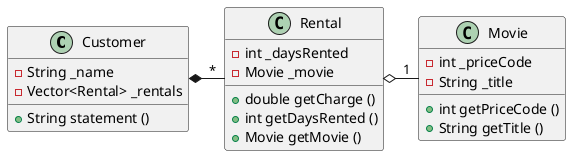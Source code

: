 @startuml
Customer *- "*" Rental
Rental   o- "1" Movie

class Customer {
    - String _name
    - Vector<Rental> _rentals
    + String statement ()
    }

class Rental {
    - int _daysRented
    - Movie _movie
    + double getCharge ()
    + int getDaysRented ()
    + Movie getMovie ()
    }

class Movie {
    - int _priceCode
    - String _title
    + int getPriceCode ()
    + String getTitle ()
    }

@enduml
